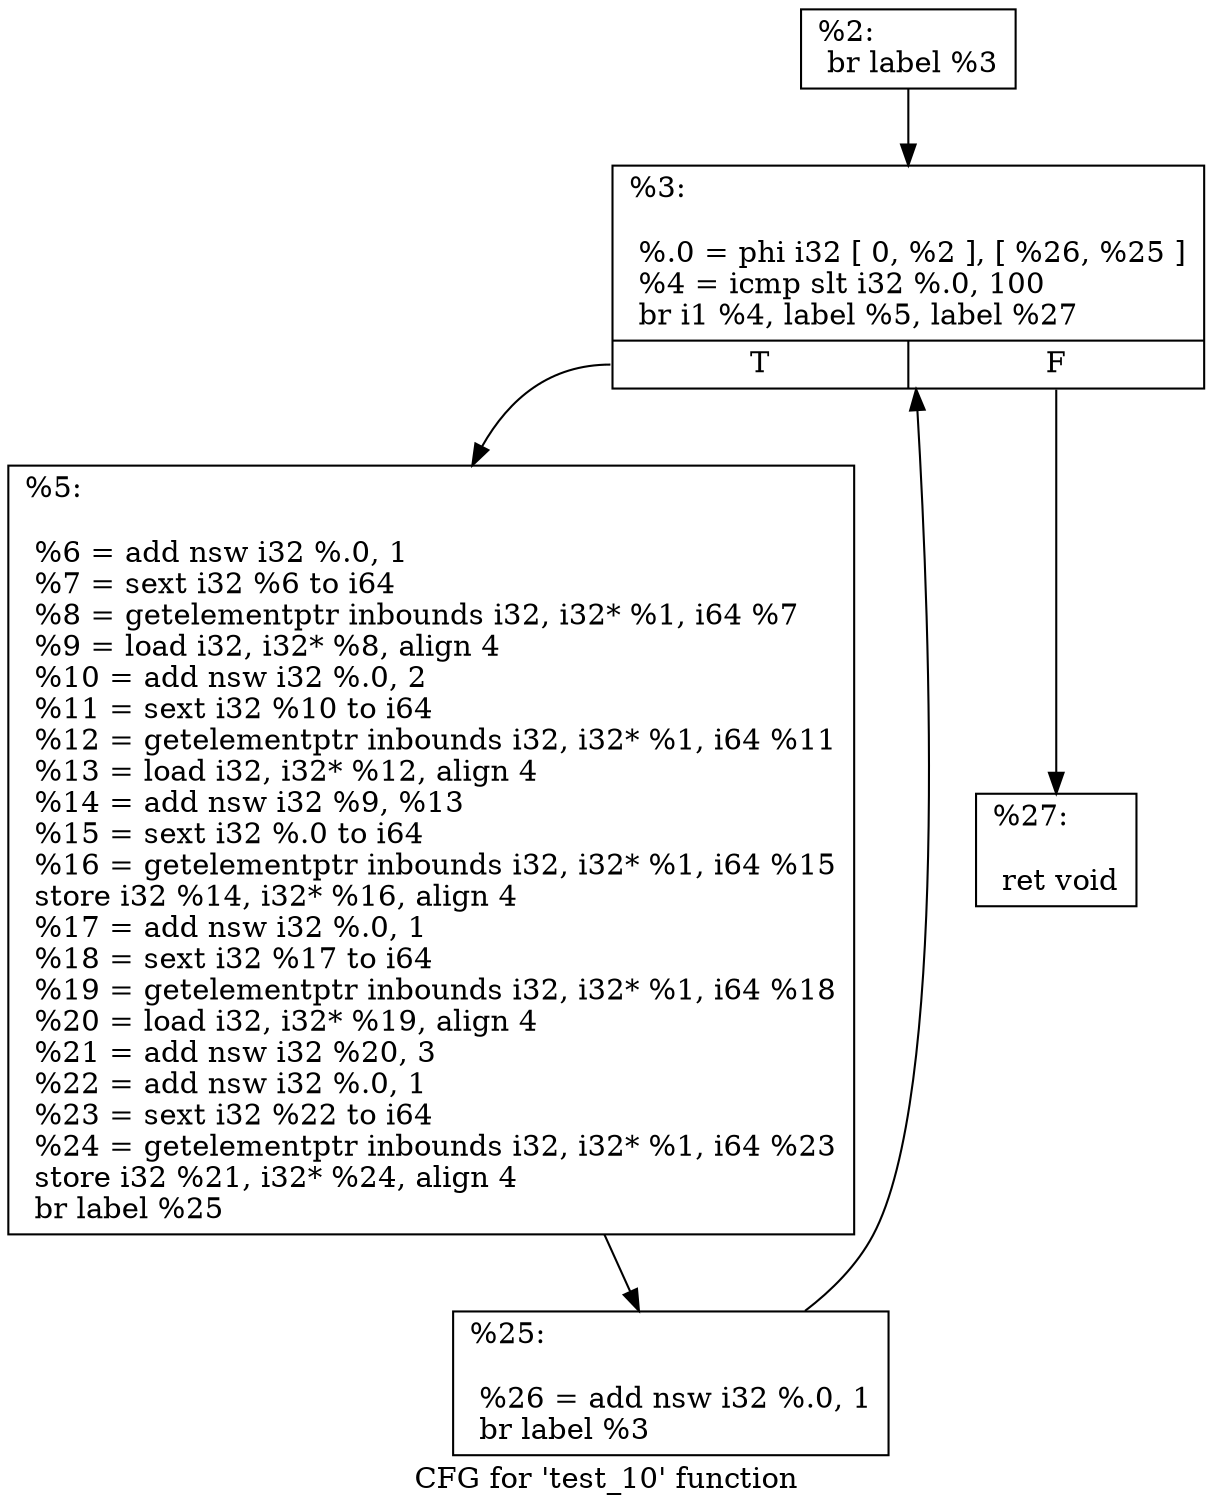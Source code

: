 digraph "CFG for 'test_10' function" {
	label="CFG for 'test_10' function";

	Node0x3bb6bb0 [shape=record,label="{%2:\l  br label %3\l}"];
	Node0x3bb6bb0 -> Node0x3bb6c00;
	Node0x3bb6c00 [shape=record,label="{%3:\l\l  %.0 = phi i32 [ 0, %2 ], [ %26, %25 ]\l  %4 = icmp slt i32 %.0, 100\l  br i1 %4, label %5, label %27\l|{<s0>T|<s1>F}}"];
	Node0x3bb6c00:s0 -> Node0x3bb7230;
	Node0x3bb6c00:s1 -> Node0x3bb72c0;
	Node0x3bb7230 [shape=record,label="{%5:\l\l  %6 = add nsw i32 %.0, 1\l  %7 = sext i32 %6 to i64\l  %8 = getelementptr inbounds i32, i32* %1, i64 %7\l  %9 = load i32, i32* %8, align 4\l  %10 = add nsw i32 %.0, 2\l  %11 = sext i32 %10 to i64\l  %12 = getelementptr inbounds i32, i32* %1, i64 %11\l  %13 = load i32, i32* %12, align 4\l  %14 = add nsw i32 %9, %13\l  %15 = sext i32 %.0 to i64\l  %16 = getelementptr inbounds i32, i32* %1, i64 %15\l  store i32 %14, i32* %16, align 4\l  %17 = add nsw i32 %.0, 1\l  %18 = sext i32 %17 to i64\l  %19 = getelementptr inbounds i32, i32* %1, i64 %18\l  %20 = load i32, i32* %19, align 4\l  %21 = add nsw i32 %20, 3\l  %22 = add nsw i32 %.0, 1\l  %23 = sext i32 %22 to i64\l  %24 = getelementptr inbounds i32, i32* %1, i64 %23\l  store i32 %21, i32* %24, align 4\l  br label %25\l}"];
	Node0x3bb7230 -> Node0x3bb6f80;
	Node0x3bb6f80 [shape=record,label="{%25:\l\l  %26 = add nsw i32 %.0, 1\l  br label %3\l}"];
	Node0x3bb6f80 -> Node0x3bb6c00;
	Node0x3bb72c0 [shape=record,label="{%27:\l\l  ret void\l}"];
}

